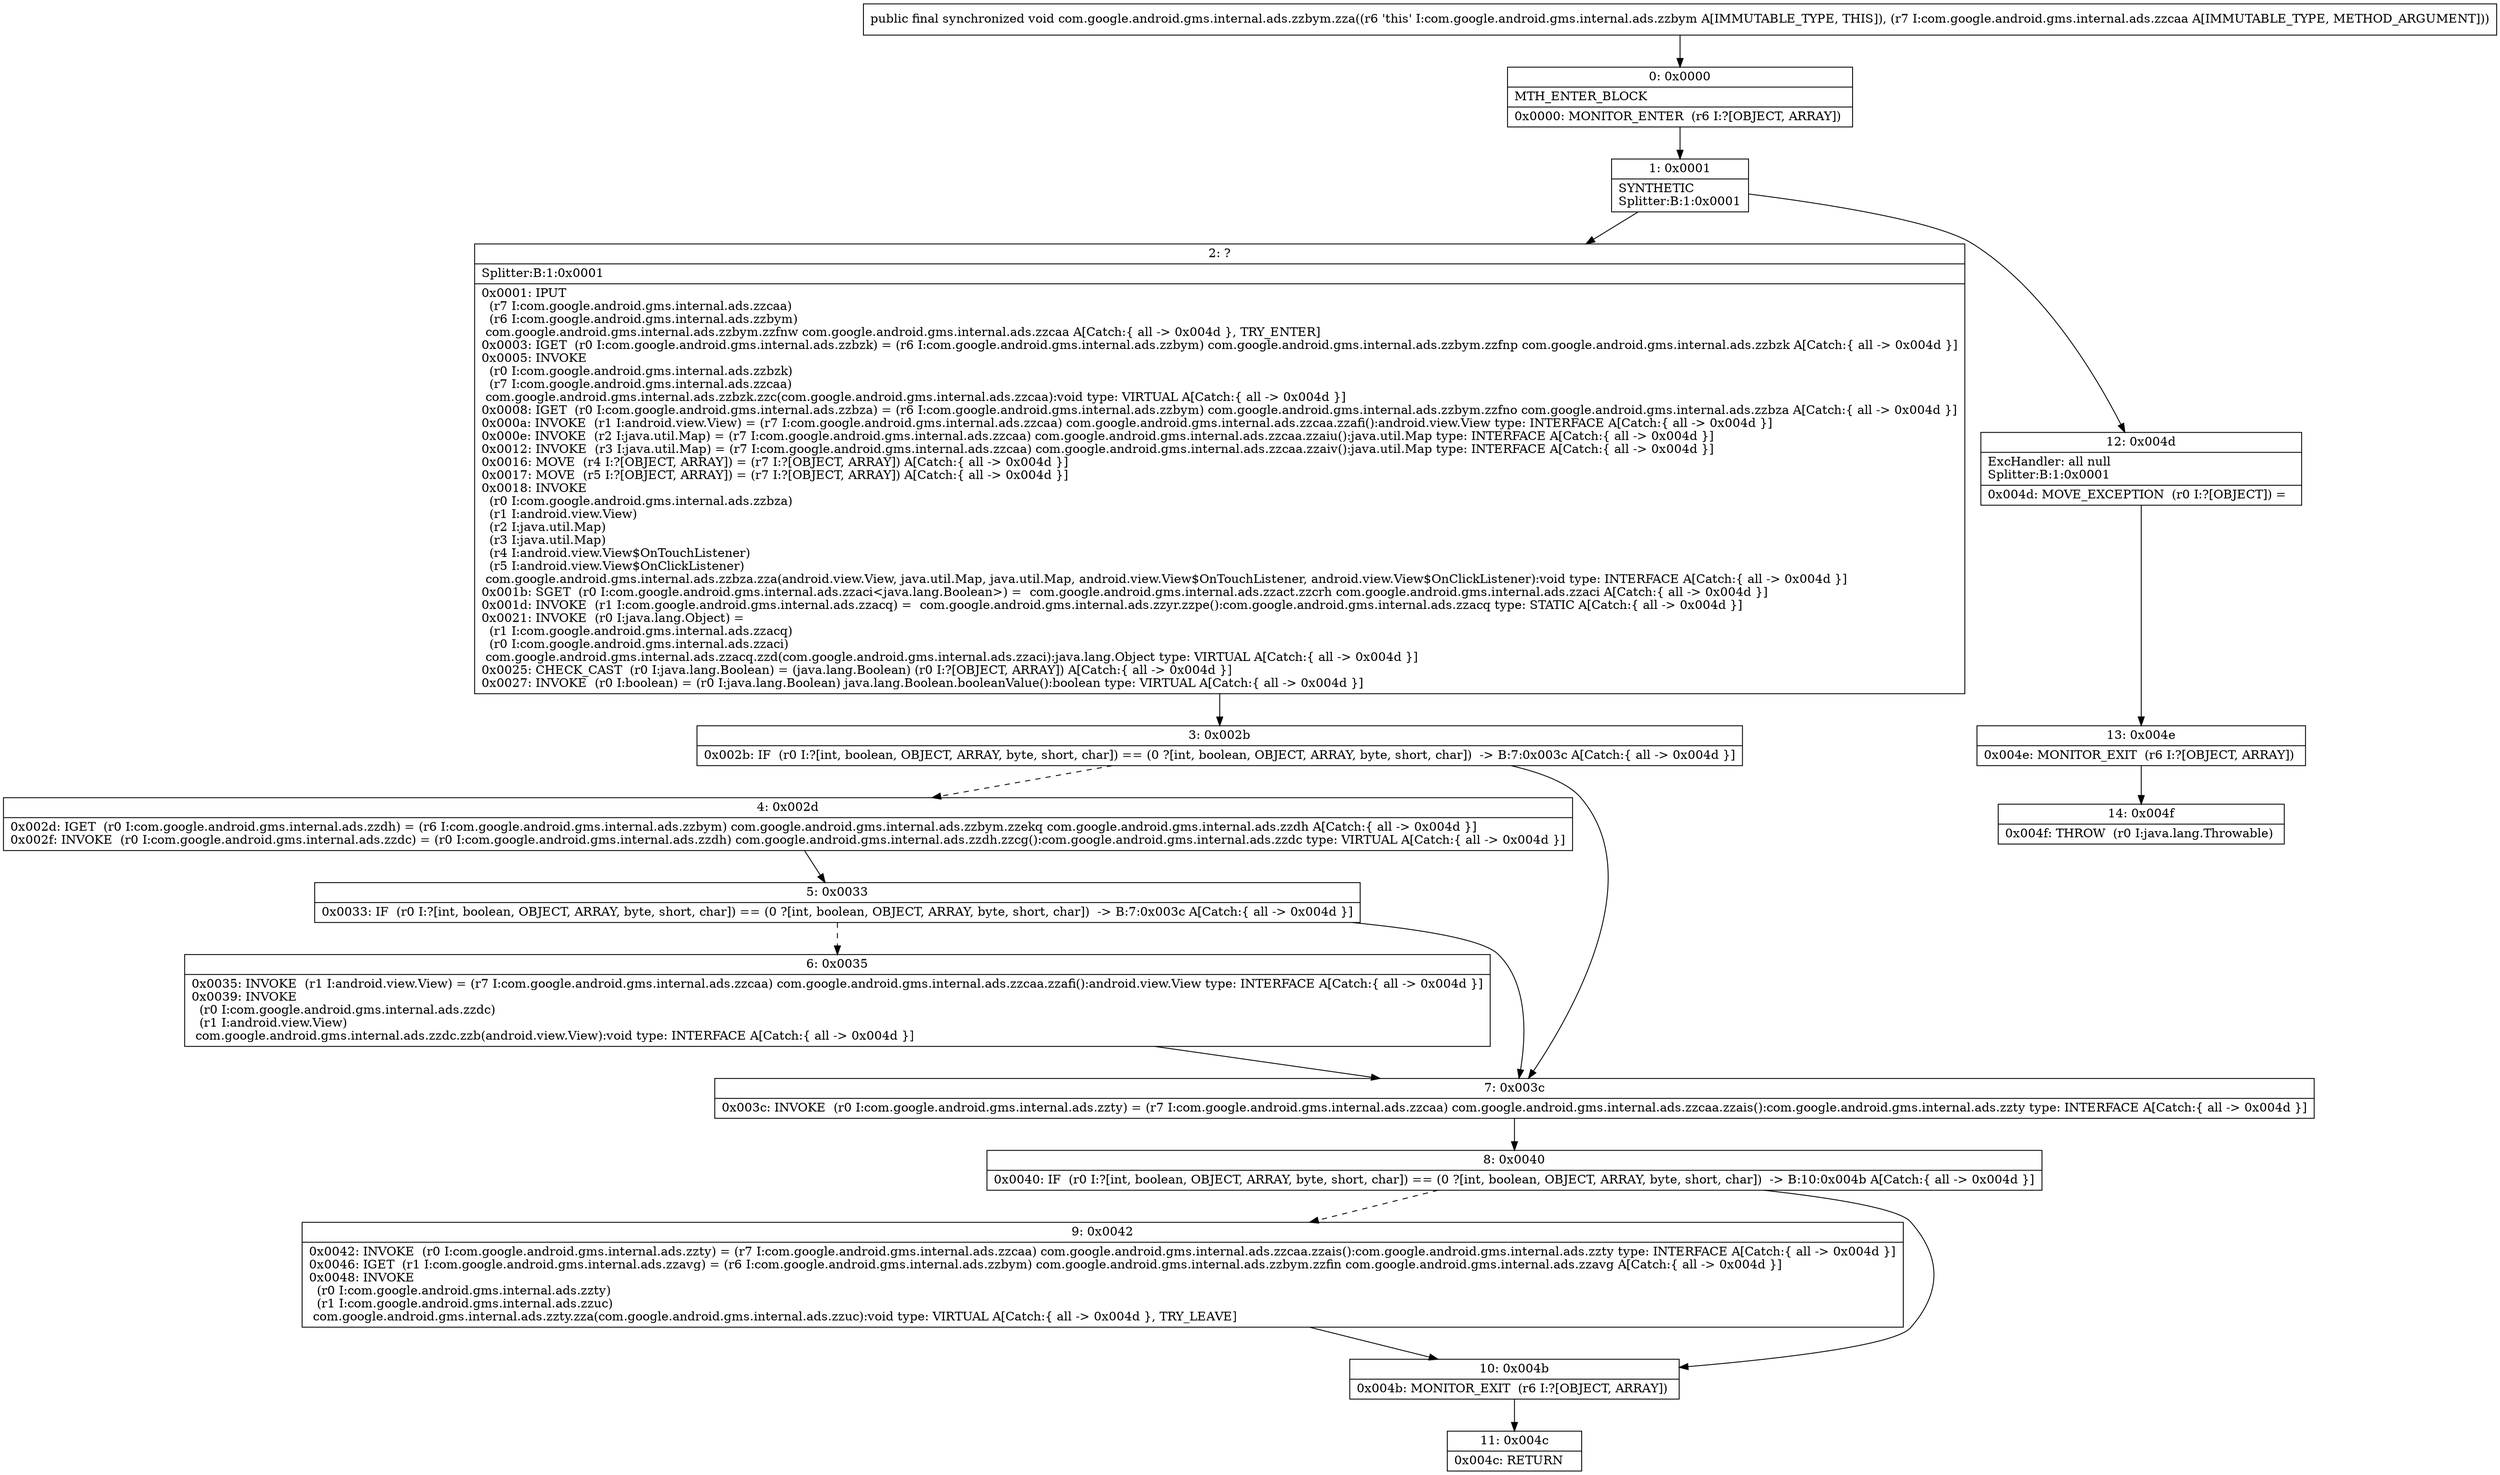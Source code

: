 digraph "CFG forcom.google.android.gms.internal.ads.zzbym.zza(Lcom\/google\/android\/gms\/internal\/ads\/zzcaa;)V" {
Node_0 [shape=record,label="{0\:\ 0x0000|MTH_ENTER_BLOCK\l|0x0000: MONITOR_ENTER  (r6 I:?[OBJECT, ARRAY]) \l}"];
Node_1 [shape=record,label="{1\:\ 0x0001|SYNTHETIC\lSplitter:B:1:0x0001\l}"];
Node_2 [shape=record,label="{2\:\ ?|Splitter:B:1:0x0001\l|0x0001: IPUT  \l  (r7 I:com.google.android.gms.internal.ads.zzcaa)\l  (r6 I:com.google.android.gms.internal.ads.zzbym)\l com.google.android.gms.internal.ads.zzbym.zzfnw com.google.android.gms.internal.ads.zzcaa A[Catch:\{ all \-\> 0x004d \}, TRY_ENTER]\l0x0003: IGET  (r0 I:com.google.android.gms.internal.ads.zzbzk) = (r6 I:com.google.android.gms.internal.ads.zzbym) com.google.android.gms.internal.ads.zzbym.zzfnp com.google.android.gms.internal.ads.zzbzk A[Catch:\{ all \-\> 0x004d \}]\l0x0005: INVOKE  \l  (r0 I:com.google.android.gms.internal.ads.zzbzk)\l  (r7 I:com.google.android.gms.internal.ads.zzcaa)\l com.google.android.gms.internal.ads.zzbzk.zzc(com.google.android.gms.internal.ads.zzcaa):void type: VIRTUAL A[Catch:\{ all \-\> 0x004d \}]\l0x0008: IGET  (r0 I:com.google.android.gms.internal.ads.zzbza) = (r6 I:com.google.android.gms.internal.ads.zzbym) com.google.android.gms.internal.ads.zzbym.zzfno com.google.android.gms.internal.ads.zzbza A[Catch:\{ all \-\> 0x004d \}]\l0x000a: INVOKE  (r1 I:android.view.View) = (r7 I:com.google.android.gms.internal.ads.zzcaa) com.google.android.gms.internal.ads.zzcaa.zzafi():android.view.View type: INTERFACE A[Catch:\{ all \-\> 0x004d \}]\l0x000e: INVOKE  (r2 I:java.util.Map) = (r7 I:com.google.android.gms.internal.ads.zzcaa) com.google.android.gms.internal.ads.zzcaa.zzaiu():java.util.Map type: INTERFACE A[Catch:\{ all \-\> 0x004d \}]\l0x0012: INVOKE  (r3 I:java.util.Map) = (r7 I:com.google.android.gms.internal.ads.zzcaa) com.google.android.gms.internal.ads.zzcaa.zzaiv():java.util.Map type: INTERFACE A[Catch:\{ all \-\> 0x004d \}]\l0x0016: MOVE  (r4 I:?[OBJECT, ARRAY]) = (r7 I:?[OBJECT, ARRAY]) A[Catch:\{ all \-\> 0x004d \}]\l0x0017: MOVE  (r5 I:?[OBJECT, ARRAY]) = (r7 I:?[OBJECT, ARRAY]) A[Catch:\{ all \-\> 0x004d \}]\l0x0018: INVOKE  \l  (r0 I:com.google.android.gms.internal.ads.zzbza)\l  (r1 I:android.view.View)\l  (r2 I:java.util.Map)\l  (r3 I:java.util.Map)\l  (r4 I:android.view.View$OnTouchListener)\l  (r5 I:android.view.View$OnClickListener)\l com.google.android.gms.internal.ads.zzbza.zza(android.view.View, java.util.Map, java.util.Map, android.view.View$OnTouchListener, android.view.View$OnClickListener):void type: INTERFACE A[Catch:\{ all \-\> 0x004d \}]\l0x001b: SGET  (r0 I:com.google.android.gms.internal.ads.zzaci\<java.lang.Boolean\>) =  com.google.android.gms.internal.ads.zzact.zzcrh com.google.android.gms.internal.ads.zzaci A[Catch:\{ all \-\> 0x004d \}]\l0x001d: INVOKE  (r1 I:com.google.android.gms.internal.ads.zzacq) =  com.google.android.gms.internal.ads.zzyr.zzpe():com.google.android.gms.internal.ads.zzacq type: STATIC A[Catch:\{ all \-\> 0x004d \}]\l0x0021: INVOKE  (r0 I:java.lang.Object) = \l  (r1 I:com.google.android.gms.internal.ads.zzacq)\l  (r0 I:com.google.android.gms.internal.ads.zzaci)\l com.google.android.gms.internal.ads.zzacq.zzd(com.google.android.gms.internal.ads.zzaci):java.lang.Object type: VIRTUAL A[Catch:\{ all \-\> 0x004d \}]\l0x0025: CHECK_CAST  (r0 I:java.lang.Boolean) = (java.lang.Boolean) (r0 I:?[OBJECT, ARRAY]) A[Catch:\{ all \-\> 0x004d \}]\l0x0027: INVOKE  (r0 I:boolean) = (r0 I:java.lang.Boolean) java.lang.Boolean.booleanValue():boolean type: VIRTUAL A[Catch:\{ all \-\> 0x004d \}]\l}"];
Node_3 [shape=record,label="{3\:\ 0x002b|0x002b: IF  (r0 I:?[int, boolean, OBJECT, ARRAY, byte, short, char]) == (0 ?[int, boolean, OBJECT, ARRAY, byte, short, char])  \-\> B:7:0x003c A[Catch:\{ all \-\> 0x004d \}]\l}"];
Node_4 [shape=record,label="{4\:\ 0x002d|0x002d: IGET  (r0 I:com.google.android.gms.internal.ads.zzdh) = (r6 I:com.google.android.gms.internal.ads.zzbym) com.google.android.gms.internal.ads.zzbym.zzekq com.google.android.gms.internal.ads.zzdh A[Catch:\{ all \-\> 0x004d \}]\l0x002f: INVOKE  (r0 I:com.google.android.gms.internal.ads.zzdc) = (r0 I:com.google.android.gms.internal.ads.zzdh) com.google.android.gms.internal.ads.zzdh.zzcg():com.google.android.gms.internal.ads.zzdc type: VIRTUAL A[Catch:\{ all \-\> 0x004d \}]\l}"];
Node_5 [shape=record,label="{5\:\ 0x0033|0x0033: IF  (r0 I:?[int, boolean, OBJECT, ARRAY, byte, short, char]) == (0 ?[int, boolean, OBJECT, ARRAY, byte, short, char])  \-\> B:7:0x003c A[Catch:\{ all \-\> 0x004d \}]\l}"];
Node_6 [shape=record,label="{6\:\ 0x0035|0x0035: INVOKE  (r1 I:android.view.View) = (r7 I:com.google.android.gms.internal.ads.zzcaa) com.google.android.gms.internal.ads.zzcaa.zzafi():android.view.View type: INTERFACE A[Catch:\{ all \-\> 0x004d \}]\l0x0039: INVOKE  \l  (r0 I:com.google.android.gms.internal.ads.zzdc)\l  (r1 I:android.view.View)\l com.google.android.gms.internal.ads.zzdc.zzb(android.view.View):void type: INTERFACE A[Catch:\{ all \-\> 0x004d \}]\l}"];
Node_7 [shape=record,label="{7\:\ 0x003c|0x003c: INVOKE  (r0 I:com.google.android.gms.internal.ads.zzty) = (r7 I:com.google.android.gms.internal.ads.zzcaa) com.google.android.gms.internal.ads.zzcaa.zzais():com.google.android.gms.internal.ads.zzty type: INTERFACE A[Catch:\{ all \-\> 0x004d \}]\l}"];
Node_8 [shape=record,label="{8\:\ 0x0040|0x0040: IF  (r0 I:?[int, boolean, OBJECT, ARRAY, byte, short, char]) == (0 ?[int, boolean, OBJECT, ARRAY, byte, short, char])  \-\> B:10:0x004b A[Catch:\{ all \-\> 0x004d \}]\l}"];
Node_9 [shape=record,label="{9\:\ 0x0042|0x0042: INVOKE  (r0 I:com.google.android.gms.internal.ads.zzty) = (r7 I:com.google.android.gms.internal.ads.zzcaa) com.google.android.gms.internal.ads.zzcaa.zzais():com.google.android.gms.internal.ads.zzty type: INTERFACE A[Catch:\{ all \-\> 0x004d \}]\l0x0046: IGET  (r1 I:com.google.android.gms.internal.ads.zzavg) = (r6 I:com.google.android.gms.internal.ads.zzbym) com.google.android.gms.internal.ads.zzbym.zzfin com.google.android.gms.internal.ads.zzavg A[Catch:\{ all \-\> 0x004d \}]\l0x0048: INVOKE  \l  (r0 I:com.google.android.gms.internal.ads.zzty)\l  (r1 I:com.google.android.gms.internal.ads.zzuc)\l com.google.android.gms.internal.ads.zzty.zza(com.google.android.gms.internal.ads.zzuc):void type: VIRTUAL A[Catch:\{ all \-\> 0x004d \}, TRY_LEAVE]\l}"];
Node_10 [shape=record,label="{10\:\ 0x004b|0x004b: MONITOR_EXIT  (r6 I:?[OBJECT, ARRAY]) \l}"];
Node_11 [shape=record,label="{11\:\ 0x004c|0x004c: RETURN   \l}"];
Node_12 [shape=record,label="{12\:\ 0x004d|ExcHandler: all null\lSplitter:B:1:0x0001\l|0x004d: MOVE_EXCEPTION  (r0 I:?[OBJECT]) =  \l}"];
Node_13 [shape=record,label="{13\:\ 0x004e|0x004e: MONITOR_EXIT  (r6 I:?[OBJECT, ARRAY]) \l}"];
Node_14 [shape=record,label="{14\:\ 0x004f|0x004f: THROW  (r0 I:java.lang.Throwable) \l}"];
MethodNode[shape=record,label="{public final synchronized void com.google.android.gms.internal.ads.zzbym.zza((r6 'this' I:com.google.android.gms.internal.ads.zzbym A[IMMUTABLE_TYPE, THIS]), (r7 I:com.google.android.gms.internal.ads.zzcaa A[IMMUTABLE_TYPE, METHOD_ARGUMENT])) }"];
MethodNode -> Node_0;
Node_0 -> Node_1;
Node_1 -> Node_2;
Node_1 -> Node_12;
Node_2 -> Node_3;
Node_3 -> Node_4[style=dashed];
Node_3 -> Node_7;
Node_4 -> Node_5;
Node_5 -> Node_6[style=dashed];
Node_5 -> Node_7;
Node_6 -> Node_7;
Node_7 -> Node_8;
Node_8 -> Node_9[style=dashed];
Node_8 -> Node_10;
Node_9 -> Node_10;
Node_10 -> Node_11;
Node_12 -> Node_13;
Node_13 -> Node_14;
}

